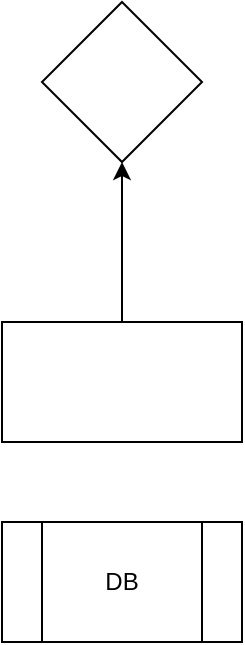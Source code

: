 <mxfile version="21.6.2" type="github">
  <diagram name="Page-1" id="wPR9uev-P7OLCBC02Uim">
    <mxGraphModel dx="794" dy="480" grid="1" gridSize="10" guides="1" tooltips="1" connect="1" arrows="1" fold="1" page="1" pageScale="1" pageWidth="850" pageHeight="1100" math="0" shadow="0">
      <root>
        <mxCell id="0" />
        <mxCell id="1" parent="0" />
        <mxCell id="4TAJISwF6rB0f8kYDdqC-3" style="edgeStyle=orthogonalEdgeStyle;rounded=0;orthogonalLoop=1;jettySize=auto;html=1;exitX=0.5;exitY=0;exitDx=0;exitDy=0;" edge="1" parent="1" source="4TAJISwF6rB0f8kYDdqC-1">
          <mxGeometry relative="1" as="geometry">
            <mxPoint x="410" y="140" as="targetPoint" />
          </mxGeometry>
        </mxCell>
        <mxCell id="4TAJISwF6rB0f8kYDdqC-1" value="" style="rounded=0;whiteSpace=wrap;html=1;" vertex="1" parent="1">
          <mxGeometry x="350" y="220" width="120" height="60" as="geometry" />
        </mxCell>
        <mxCell id="4TAJISwF6rB0f8kYDdqC-2" value="" style="rhombus;whiteSpace=wrap;html=1;" vertex="1" parent="1">
          <mxGeometry x="370" y="60" width="80" height="80" as="geometry" />
        </mxCell>
        <mxCell id="4TAJISwF6rB0f8kYDdqC-4" value="DB" style="shape=process;whiteSpace=wrap;html=1;backgroundOutline=1;size=0.167;" vertex="1" parent="1">
          <mxGeometry x="350" y="320" width="120" height="60" as="geometry" />
        </mxCell>
      </root>
    </mxGraphModel>
  </diagram>
</mxfile>

